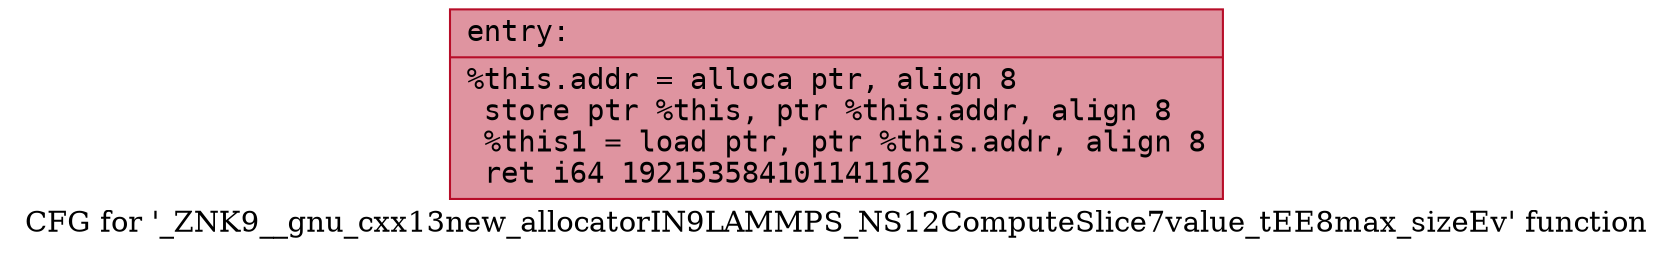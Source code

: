 digraph "CFG for '_ZNK9__gnu_cxx13new_allocatorIN9LAMMPS_NS12ComputeSlice7value_tEE8max_sizeEv' function" {
	label="CFG for '_ZNK9__gnu_cxx13new_allocatorIN9LAMMPS_NS12ComputeSlice7value_tEE8max_sizeEv' function";

	Node0x558104796290 [shape=record,color="#b70d28ff", style=filled, fillcolor="#b70d2870" fontname="Courier",label="{entry:\l|  %this.addr = alloca ptr, align 8\l  store ptr %this, ptr %this.addr, align 8\l  %this1 = load ptr, ptr %this.addr, align 8\l  ret i64 192153584101141162\l}"];
}
